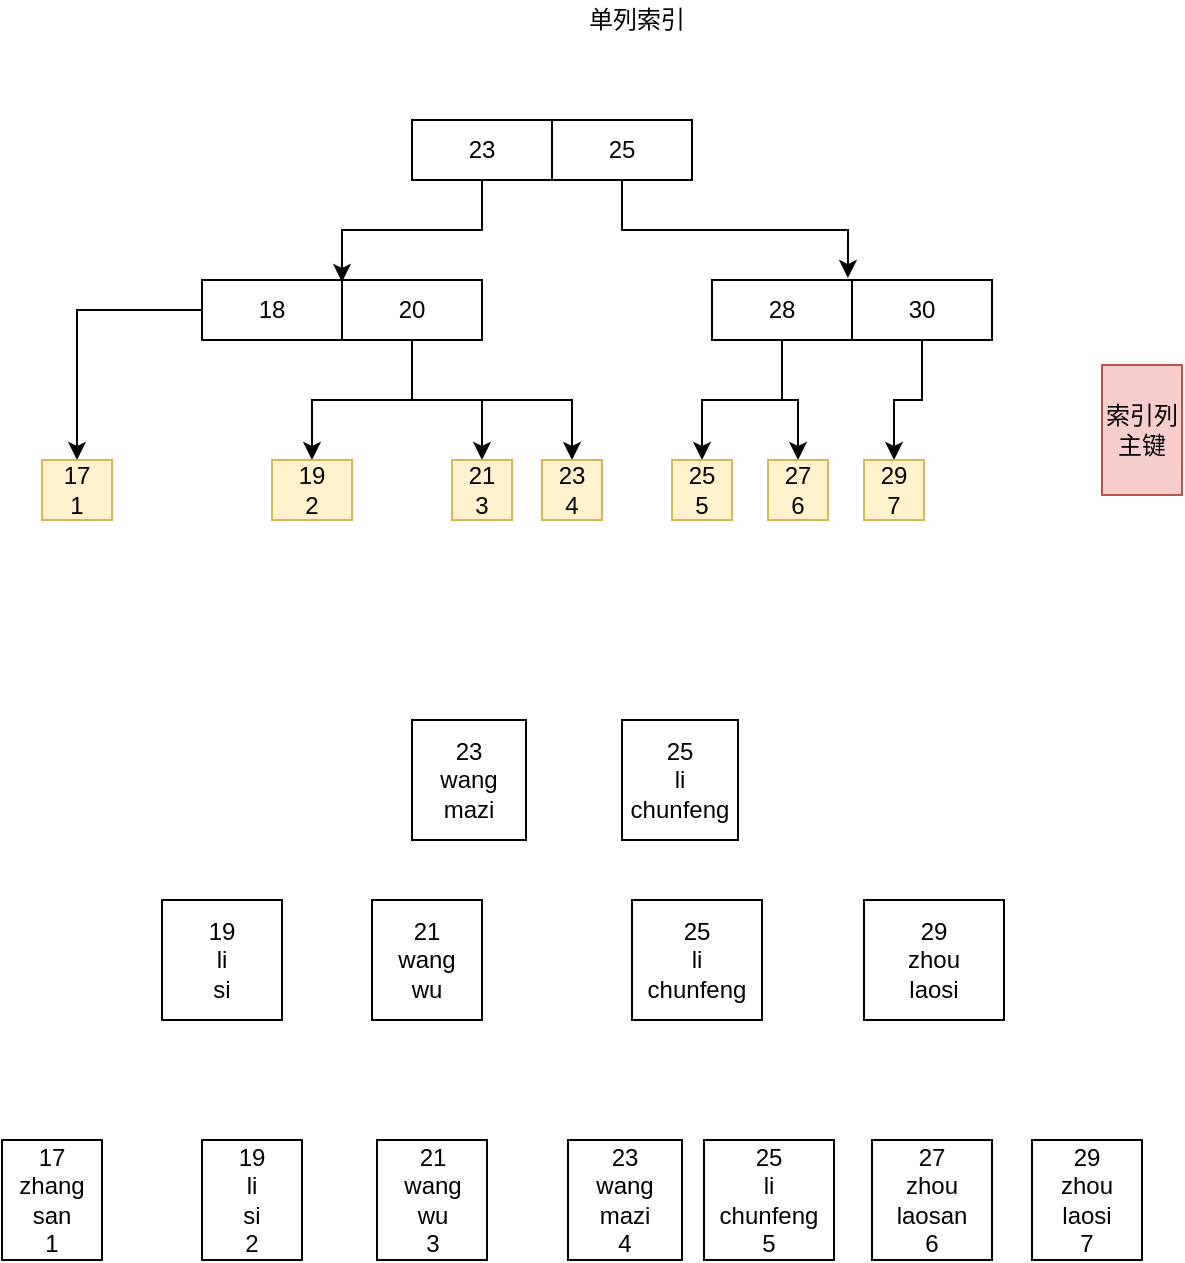 <mxfile pages="1" version="11.2.4" type="github"><diagram id="psDOjXqYlGyC0BN5tRKm" name="Page-1"><mxGraphModel dx="898" dy="593" grid="1" gridSize="10" guides="1" tooltips="1" connect="1" arrows="1" fold="1" page="1" pageScale="1" pageWidth="827" pageHeight="1169" math="0" shadow="0"><root><mxCell id="0"/><mxCell id="1" parent="0"/><mxCell id="AoeMT02H-nl_ptsGjZu9-14" style="edgeStyle=orthogonalEdgeStyle;rounded=0;orthogonalLoop=1;jettySize=auto;html=1;exitX=0.5;exitY=1;exitDx=0;exitDy=0;entryX=0;entryY=0.033;entryDx=0;entryDy=0;entryPerimeter=0;" edge="1" parent="1" source="AoeMT02H-nl_ptsGjZu9-1" target="AoeMT02H-nl_ptsGjZu9-4"><mxGeometry relative="1" as="geometry"/></mxCell><mxCell id="AoeMT02H-nl_ptsGjZu9-1" value="23" style="rounded=0;whiteSpace=wrap;html=1;" vertex="1" parent="1"><mxGeometry x="235" y="120" width="70" height="30" as="geometry"/></mxCell><mxCell id="AoeMT02H-nl_ptsGjZu9-15" style="edgeStyle=orthogonalEdgeStyle;rounded=0;orthogonalLoop=1;jettySize=auto;html=1;exitX=0.5;exitY=1;exitDx=0;exitDy=0;entryX=0.971;entryY=-0.033;entryDx=0;entryDy=0;entryPerimeter=0;" edge="1" parent="1" source="AoeMT02H-nl_ptsGjZu9-2" target="AoeMT02H-nl_ptsGjZu9-5"><mxGeometry relative="1" as="geometry"/></mxCell><mxCell id="AoeMT02H-nl_ptsGjZu9-2" value="25" style="rounded=0;whiteSpace=wrap;html=1;" vertex="1" parent="1"><mxGeometry x="305" y="120" width="70" height="30" as="geometry"/></mxCell><mxCell id="AoeMT02H-nl_ptsGjZu9-16" style="edgeStyle=orthogonalEdgeStyle;rounded=0;orthogonalLoop=1;jettySize=auto;html=1;exitX=0;exitY=0.5;exitDx=0;exitDy=0;entryX=0.5;entryY=0;entryDx=0;entryDy=0;" edge="1" parent="1" source="AoeMT02H-nl_ptsGjZu9-3" target="AoeMT02H-nl_ptsGjZu9-7"><mxGeometry relative="1" as="geometry"/></mxCell><mxCell id="AoeMT02H-nl_ptsGjZu9-3" value="18" style="rounded=0;whiteSpace=wrap;html=1;" vertex="1" parent="1"><mxGeometry x="130" y="200" width="70" height="30" as="geometry"/></mxCell><mxCell id="AoeMT02H-nl_ptsGjZu9-20" style="edgeStyle=orthogonalEdgeStyle;rounded=0;orthogonalLoop=1;jettySize=auto;html=1;exitX=0.5;exitY=1;exitDx=0;exitDy=0;entryX=0.5;entryY=0;entryDx=0;entryDy=0;" edge="1" parent="1" source="AoeMT02H-nl_ptsGjZu9-4" target="AoeMT02H-nl_ptsGjZu9-9"><mxGeometry relative="1" as="geometry"/></mxCell><mxCell id="AoeMT02H-nl_ptsGjZu9-22" style="edgeStyle=orthogonalEdgeStyle;rounded=0;orthogonalLoop=1;jettySize=auto;html=1;exitX=0.5;exitY=1;exitDx=0;exitDy=0;" edge="1" parent="1" source="AoeMT02H-nl_ptsGjZu9-4" target="AoeMT02H-nl_ptsGjZu9-10"><mxGeometry relative="1" as="geometry"/></mxCell><mxCell id="AoeMT02H-nl_ptsGjZu9-27" style="edgeStyle=orthogonalEdgeStyle;rounded=0;orthogonalLoop=1;jettySize=auto;html=1;exitX=0.5;exitY=1;exitDx=0;exitDy=0;entryX=0.5;entryY=0;entryDx=0;entryDy=0;" edge="1" parent="1" source="AoeMT02H-nl_ptsGjZu9-4" target="AoeMT02H-nl_ptsGjZu9-8"><mxGeometry relative="1" as="geometry"/></mxCell><mxCell id="AoeMT02H-nl_ptsGjZu9-4" value="20" style="rounded=0;whiteSpace=wrap;html=1;" vertex="1" parent="1"><mxGeometry x="200" y="200" width="70" height="30" as="geometry"/></mxCell><mxCell id="AoeMT02H-nl_ptsGjZu9-23" style="edgeStyle=orthogonalEdgeStyle;rounded=0;orthogonalLoop=1;jettySize=auto;html=1;exitX=0.5;exitY=1;exitDx=0;exitDy=0;entryX=0.5;entryY=0;entryDx=0;entryDy=0;" edge="1" parent="1" source="AoeMT02H-nl_ptsGjZu9-5" target="AoeMT02H-nl_ptsGjZu9-11"><mxGeometry relative="1" as="geometry"/></mxCell><mxCell id="AoeMT02H-nl_ptsGjZu9-24" style="edgeStyle=orthogonalEdgeStyle;rounded=0;orthogonalLoop=1;jettySize=auto;html=1;exitX=0.5;exitY=1;exitDx=0;exitDy=0;entryX=0.5;entryY=0;entryDx=0;entryDy=0;" edge="1" parent="1" source="AoeMT02H-nl_ptsGjZu9-5" target="AoeMT02H-nl_ptsGjZu9-12"><mxGeometry relative="1" as="geometry"/></mxCell><mxCell id="AoeMT02H-nl_ptsGjZu9-5" value="28" style="rounded=0;whiteSpace=wrap;html=1;" vertex="1" parent="1"><mxGeometry x="385" y="200" width="70" height="30" as="geometry"/></mxCell><mxCell id="AoeMT02H-nl_ptsGjZu9-25" style="edgeStyle=orthogonalEdgeStyle;rounded=0;orthogonalLoop=1;jettySize=auto;html=1;exitX=0.5;exitY=1;exitDx=0;exitDy=0;entryX=0.5;entryY=0;entryDx=0;entryDy=0;" edge="1" parent="1" source="AoeMT02H-nl_ptsGjZu9-6" target="AoeMT02H-nl_ptsGjZu9-13"><mxGeometry relative="1" as="geometry"/></mxCell><mxCell id="AoeMT02H-nl_ptsGjZu9-6" value="30" style="rounded=0;whiteSpace=wrap;html=1;" vertex="1" parent="1"><mxGeometry x="455" y="200" width="70" height="30" as="geometry"/></mxCell><mxCell id="AoeMT02H-nl_ptsGjZu9-7" value="17&lt;br&gt;1" style="rounded=0;whiteSpace=wrap;html=1;fillColor=#fff2cc;strokeColor=#d6b656;" vertex="1" parent="1"><mxGeometry x="50" y="290" width="35" height="30" as="geometry"/></mxCell><mxCell id="AoeMT02H-nl_ptsGjZu9-8" value="19&lt;br&gt;2" style="rounded=0;whiteSpace=wrap;html=1;fillColor=#fff2cc;strokeColor=#d6b656;" vertex="1" parent="1"><mxGeometry x="165" y="290" width="40" height="30" as="geometry"/></mxCell><mxCell id="AoeMT02H-nl_ptsGjZu9-9" value="21&lt;br&gt;3" style="rounded=0;whiteSpace=wrap;html=1;fillColor=#fff2cc;strokeColor=#d6b656;" vertex="1" parent="1"><mxGeometry x="255" y="290" width="30" height="30" as="geometry"/></mxCell><mxCell id="AoeMT02H-nl_ptsGjZu9-10" value="23&lt;br&gt;4" style="rounded=0;whiteSpace=wrap;html=1;fillColor=#fff2cc;strokeColor=#d6b656;" vertex="1" parent="1"><mxGeometry x="300" y="290" width="30" height="30" as="geometry"/></mxCell><mxCell id="AoeMT02H-nl_ptsGjZu9-11" value="25&lt;br&gt;5" style="rounded=0;whiteSpace=wrap;html=1;fillColor=#fff2cc;strokeColor=#d6b656;" vertex="1" parent="1"><mxGeometry x="365" y="290" width="30" height="30" as="geometry"/></mxCell><mxCell id="AoeMT02H-nl_ptsGjZu9-12" value="27&lt;br&gt;6" style="rounded=0;whiteSpace=wrap;html=1;fillColor=#fff2cc;strokeColor=#d6b656;" vertex="1" parent="1"><mxGeometry x="413" y="290" width="30" height="30" as="geometry"/></mxCell><mxCell id="AoeMT02H-nl_ptsGjZu9-13" value="29&lt;br&gt;7" style="rounded=0;whiteSpace=wrap;html=1;fillColor=#fff2cc;strokeColor=#d6b656;" vertex="1" parent="1"><mxGeometry x="461" y="290" width="30" height="30" as="geometry"/></mxCell><mxCell id="AoeMT02H-nl_ptsGjZu9-35" value="索引列&lt;br&gt;主键" style="rounded=0;whiteSpace=wrap;html=1;fillColor=#f8cecc;strokeColor=#b85450;" vertex="1" parent="1"><mxGeometry x="580" y="242.5" width="40" height="65" as="geometry"/></mxCell><mxCell id="AoeMT02H-nl_ptsGjZu9-36" value="单列索引" style="text;html=1;strokeColor=none;fillColor=none;align=center;verticalAlign=middle;whiteSpace=wrap;rounded=0;" vertex="1" parent="1"><mxGeometry x="305" y="60" width="85" height="20" as="geometry"/></mxCell><mxCell id="AoeMT02H-nl_ptsGjZu9-37" value="23&lt;br&gt;wang&lt;br&gt;mazi&lt;br&gt;4" style="rounded=0;whiteSpace=wrap;html=1;" vertex="1" parent="1"><mxGeometry x="313" y="630" width="57" height="60" as="geometry"/></mxCell><mxCell id="AoeMT02H-nl_ptsGjZu9-38" value="17&lt;br&gt;zhang&lt;br&gt;san&lt;br&gt;1" style="rounded=0;whiteSpace=wrap;html=1;" vertex="1" parent="1"><mxGeometry x="30" y="630" width="50" height="60" as="geometry"/></mxCell><mxCell id="AoeMT02H-nl_ptsGjZu9-39" value="19&lt;br&gt;li&lt;br&gt;si&lt;br&gt;2" style="rounded=0;whiteSpace=wrap;html=1;" vertex="1" parent="1"><mxGeometry x="130" y="630" width="50" height="60" as="geometry"/></mxCell><mxCell id="AoeMT02H-nl_ptsGjZu9-40" value="21&lt;br&gt;wang&lt;br&gt;wu&lt;br&gt;3" style="rounded=0;whiteSpace=wrap;html=1;" vertex="1" parent="1"><mxGeometry x="217.5" y="630" width="55" height="60" as="geometry"/></mxCell><mxCell id="AoeMT02H-nl_ptsGjZu9-41" value="25&lt;br&gt;li&lt;br&gt;chunfeng&lt;br&gt;5" style="rounded=0;whiteSpace=wrap;html=1;" vertex="1" parent="1"><mxGeometry x="381" y="630" width="65" height="60" as="geometry"/></mxCell><mxCell id="AoeMT02H-nl_ptsGjZu9-42" value="27&lt;br&gt;zhou&lt;br&gt;laosan&lt;br&gt;6" style="rounded=0;whiteSpace=wrap;html=1;" vertex="1" parent="1"><mxGeometry x="465" y="630" width="60" height="60" as="geometry"/></mxCell><mxCell id="AoeMT02H-nl_ptsGjZu9-43" value="29&lt;br&gt;zhou&lt;br&gt;laosi&lt;br&gt;7" style="rounded=0;whiteSpace=wrap;html=1;" vertex="1" parent="1"><mxGeometry x="545" y="630" width="55" height="60" as="geometry"/></mxCell><mxCell id="AoeMT02H-nl_ptsGjZu9-44" value="23&lt;br&gt;wang&lt;br&gt;mazi" style="rounded=0;whiteSpace=wrap;html=1;" vertex="1" parent="1"><mxGeometry x="235" y="420" width="57" height="60" as="geometry"/></mxCell><mxCell id="AoeMT02H-nl_ptsGjZu9-46" value="25&lt;br&gt;li&lt;br&gt;chunfeng" style="rounded=0;whiteSpace=wrap;html=1;" vertex="1" parent="1"><mxGeometry x="340" y="420" width="58" height="60" as="geometry"/></mxCell><mxCell id="AoeMT02H-nl_ptsGjZu9-47" value="19&lt;br&gt;li&lt;br&gt;si" style="rounded=0;whiteSpace=wrap;html=1;" vertex="1" parent="1"><mxGeometry x="110" y="510" width="60" height="60" as="geometry"/></mxCell><mxCell id="AoeMT02H-nl_ptsGjZu9-48" value="21&lt;br&gt;wang&lt;br&gt;wu" style="rounded=0;whiteSpace=wrap;html=1;" vertex="1" parent="1"><mxGeometry x="215" y="510" width="55" height="60" as="geometry"/></mxCell><mxCell id="AoeMT02H-nl_ptsGjZu9-50" value="25&lt;br&gt;li&lt;br&gt;chunfeng" style="rounded=0;whiteSpace=wrap;html=1;" vertex="1" parent="1"><mxGeometry x="345" y="510" width="65" height="60" as="geometry"/></mxCell><mxCell id="AoeMT02H-nl_ptsGjZu9-51" value="29&lt;br&gt;zhou&lt;br&gt;laosi" style="rounded=0;whiteSpace=wrap;html=1;" vertex="1" parent="1"><mxGeometry x="461" y="510" width="70" height="60" as="geometry"/></mxCell></root></mxGraphModel></diagram></mxfile>